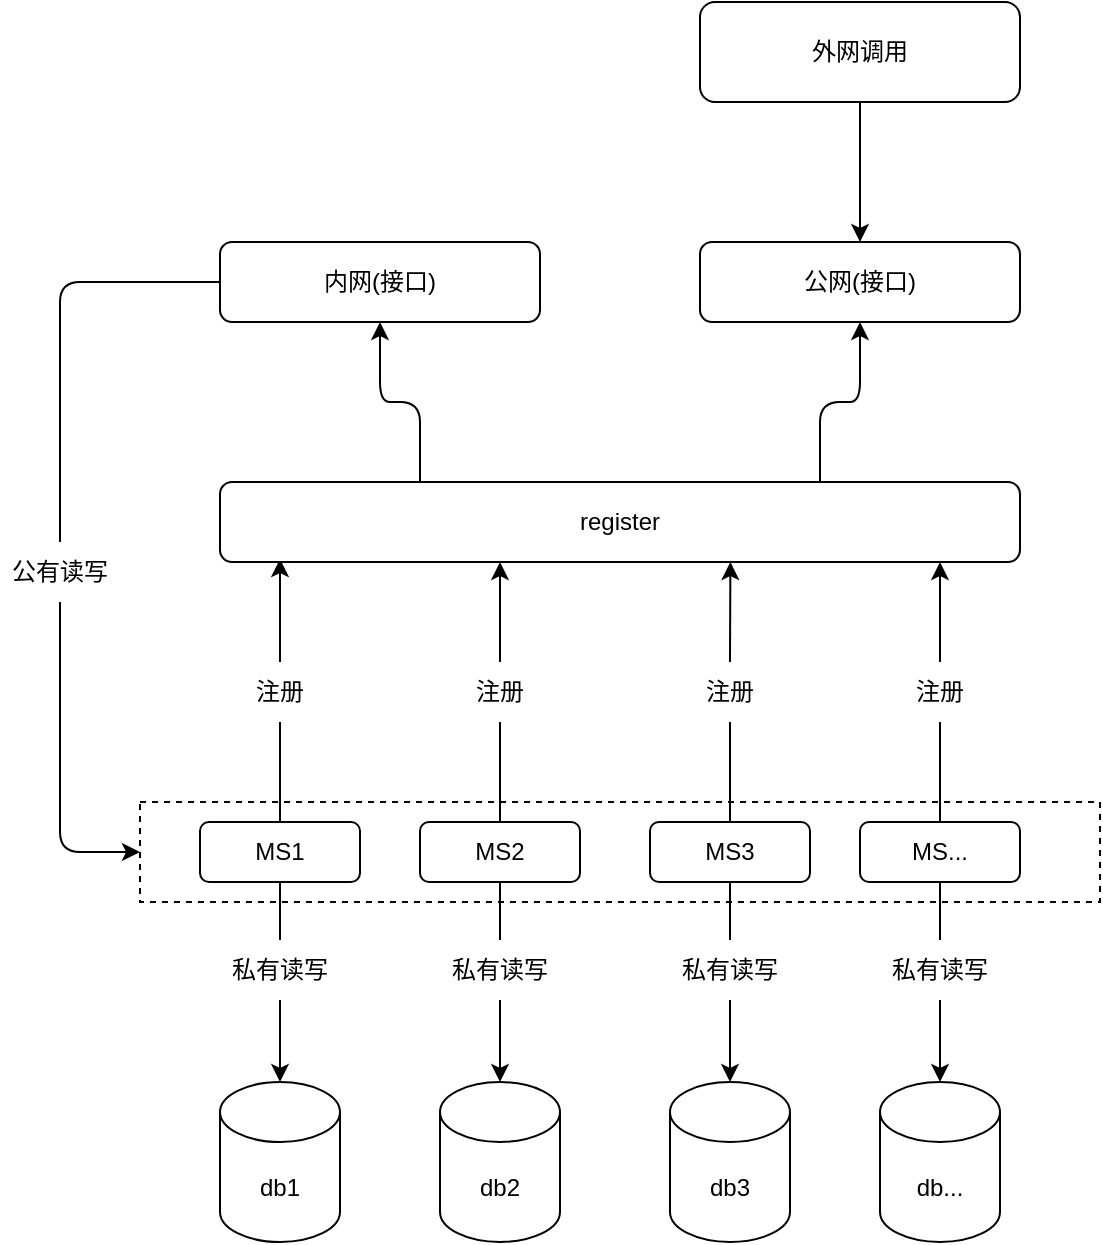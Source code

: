 <mxfile>
    <diagram id="FGK4dczpfwZHfQfqlGXs" name="第 1 页">
        <mxGraphModel dx="635" dy="1687" grid="1" gridSize="10" guides="1" tooltips="1" connect="1" arrows="1" fold="1" page="1" pageScale="1" pageWidth="827" pageHeight="1169" math="0" shadow="0">
            <root>
                <mxCell id="0"/>
                <mxCell id="1" parent="0"/>
                <mxCell id="14" style="edgeStyle=none;html=1;exitX=0.5;exitY=1;exitDx=0;exitDy=0;entryX=0.5;entryY=0;entryDx=0;entryDy=0;entryPerimeter=0;startArrow=none;startFill=0;" edge="1" parent="1" source="25" target="9">
                    <mxGeometry relative="1" as="geometry"/>
                </mxCell>
                <mxCell id="21" style="edgeStyle=none;html=1;exitX=0.5;exitY=0;exitDx=0;exitDy=0;entryX=0.075;entryY=0.963;entryDx=0;entryDy=0;entryPerimeter=0;startArrow=none;startFill=0;" edge="1" parent="1" source="33" target="6">
                    <mxGeometry relative="1" as="geometry"/>
                </mxCell>
                <mxCell id="2" value="MS1" style="rounded=1;whiteSpace=wrap;html=1;" vertex="1" parent="1">
                    <mxGeometry x="150" y="330" width="80" height="30" as="geometry"/>
                </mxCell>
                <mxCell id="47" style="edgeStyle=orthogonalEdgeStyle;html=1;exitX=0.25;exitY=0;exitDx=0;exitDy=0;entryX=0.5;entryY=1;entryDx=0;entryDy=0;startArrow=none;startFill=0;" edge="1" parent="1" source="6" target="44">
                    <mxGeometry relative="1" as="geometry"/>
                </mxCell>
                <mxCell id="48" style="edgeStyle=orthogonalEdgeStyle;html=1;exitX=0.75;exitY=0;exitDx=0;exitDy=0;entryX=0.5;entryY=1;entryDx=0;entryDy=0;startArrow=none;startFill=0;" edge="1" parent="1" source="6" target="46">
                    <mxGeometry relative="1" as="geometry"/>
                </mxCell>
                <mxCell id="6" value="register" style="rounded=1;whiteSpace=wrap;html=1;" vertex="1" parent="1">
                    <mxGeometry x="160" y="160" width="400" height="40" as="geometry"/>
                </mxCell>
                <mxCell id="9" value="db1" style="shape=cylinder3;whiteSpace=wrap;html=1;boundedLbl=1;backgroundOutline=1;size=15;" vertex="1" parent="1">
                    <mxGeometry x="160" y="460" width="60" height="80" as="geometry"/>
                </mxCell>
                <mxCell id="10" value="db2" style="shape=cylinder3;whiteSpace=wrap;html=1;boundedLbl=1;backgroundOutline=1;size=15;" vertex="1" parent="1">
                    <mxGeometry x="270" y="460" width="60" height="80" as="geometry"/>
                </mxCell>
                <mxCell id="11" value="db3" style="shape=cylinder3;whiteSpace=wrap;html=1;boundedLbl=1;backgroundOutline=1;size=15;" vertex="1" parent="1">
                    <mxGeometry x="385" y="460" width="60" height="80" as="geometry"/>
                </mxCell>
                <mxCell id="12" value="db..." style="shape=cylinder3;whiteSpace=wrap;html=1;boundedLbl=1;backgroundOutline=1;size=15;" vertex="1" parent="1">
                    <mxGeometry x="490" y="460" width="60" height="80" as="geometry"/>
                </mxCell>
                <mxCell id="18" style="edgeStyle=none;html=1;exitX=0.5;exitY=1;exitDx=0;exitDy=0;entryX=0.5;entryY=0;entryDx=0;entryDy=0;entryPerimeter=0;startArrow=none;startFill=0;" edge="1" parent="1" source="27" target="10">
                    <mxGeometry relative="1" as="geometry"/>
                </mxCell>
                <mxCell id="22" style="edgeStyle=none;html=1;exitX=0.5;exitY=0;exitDx=0;exitDy=0;startArrow=none;startFill=0;" edge="1" parent="1" source="37">
                    <mxGeometry relative="1" as="geometry">
                        <mxPoint x="300" y="200" as="targetPoint"/>
                    </mxGeometry>
                </mxCell>
                <mxCell id="15" value="MS2" style="rounded=1;whiteSpace=wrap;html=1;" vertex="1" parent="1">
                    <mxGeometry x="260" y="330" width="80" height="30" as="geometry"/>
                </mxCell>
                <mxCell id="19" style="edgeStyle=none;html=1;exitX=0.5;exitY=1;exitDx=0;exitDy=0;entryX=0.5;entryY=0;entryDx=0;entryDy=0;entryPerimeter=0;startArrow=none;startFill=0;" edge="1" parent="1" source="29" target="11">
                    <mxGeometry relative="1" as="geometry"/>
                </mxCell>
                <mxCell id="23" style="edgeStyle=none;html=1;exitX=0.5;exitY=0;exitDx=0;exitDy=0;entryX=0.638;entryY=1;entryDx=0;entryDy=0;entryPerimeter=0;startArrow=none;startFill=0;" edge="1" parent="1" source="39" target="6">
                    <mxGeometry relative="1" as="geometry"/>
                </mxCell>
                <mxCell id="16" value="MS3" style="rounded=1;whiteSpace=wrap;html=1;" vertex="1" parent="1">
                    <mxGeometry x="375" y="330" width="80" height="30" as="geometry"/>
                </mxCell>
                <mxCell id="20" style="edgeStyle=none;html=1;exitX=0.5;exitY=1;exitDx=0;exitDy=0;entryX=0.5;entryY=0;entryDx=0;entryDy=0;entryPerimeter=0;startArrow=none;startFill=0;" edge="1" parent="1" source="31" target="12">
                    <mxGeometry relative="1" as="geometry"/>
                </mxCell>
                <mxCell id="24" style="edgeStyle=none;html=1;exitX=0.5;exitY=0;exitDx=0;exitDy=0;startArrow=none;startFill=0;" edge="1" parent="1" source="42">
                    <mxGeometry relative="1" as="geometry">
                        <mxPoint x="520" y="200" as="targetPoint"/>
                    </mxGeometry>
                </mxCell>
                <mxCell id="17" value="MS..." style="rounded=1;whiteSpace=wrap;html=1;" vertex="1" parent="1">
                    <mxGeometry x="480" y="330" width="80" height="30" as="geometry"/>
                </mxCell>
                <mxCell id="25" value="私有读写" style="text;html=1;strokeColor=none;fillColor=none;align=center;verticalAlign=middle;whiteSpace=wrap;rounded=0;" vertex="1" parent="1">
                    <mxGeometry x="160" y="389" width="60" height="30" as="geometry"/>
                </mxCell>
                <mxCell id="26" value="" style="edgeStyle=none;html=1;exitX=0.5;exitY=1;exitDx=0;exitDy=0;entryX=0.5;entryY=0;entryDx=0;entryDy=0;entryPerimeter=0;startArrow=none;startFill=0;endArrow=none;" edge="1" parent="1" source="2" target="25">
                    <mxGeometry relative="1" as="geometry">
                        <mxPoint x="190" y="360" as="sourcePoint"/>
                        <mxPoint x="190" y="460" as="targetPoint"/>
                    </mxGeometry>
                </mxCell>
                <mxCell id="27" value="私有读写" style="text;html=1;strokeColor=none;fillColor=none;align=center;verticalAlign=middle;whiteSpace=wrap;rounded=0;" vertex="1" parent="1">
                    <mxGeometry x="270" y="389" width="60" height="30" as="geometry"/>
                </mxCell>
                <mxCell id="28" value="" style="edgeStyle=none;html=1;exitX=0.5;exitY=1;exitDx=0;exitDy=0;entryX=0.5;entryY=0;entryDx=0;entryDy=0;entryPerimeter=0;startArrow=none;startFill=0;endArrow=none;" edge="1" parent="1" source="15" target="27">
                    <mxGeometry relative="1" as="geometry">
                        <mxPoint x="300" y="360" as="sourcePoint"/>
                        <mxPoint x="300" y="460" as="targetPoint"/>
                    </mxGeometry>
                </mxCell>
                <mxCell id="29" value="私有读写" style="text;html=1;strokeColor=none;fillColor=none;align=center;verticalAlign=middle;whiteSpace=wrap;rounded=0;" vertex="1" parent="1">
                    <mxGeometry x="385" y="389" width="60" height="30" as="geometry"/>
                </mxCell>
                <mxCell id="30" value="" style="edgeStyle=none;html=1;exitX=0.5;exitY=1;exitDx=0;exitDy=0;entryX=0.5;entryY=0;entryDx=0;entryDy=0;entryPerimeter=0;startArrow=none;startFill=0;endArrow=none;" edge="1" parent="1" source="16" target="29">
                    <mxGeometry relative="1" as="geometry">
                        <mxPoint x="415" y="360" as="sourcePoint"/>
                        <mxPoint x="415" y="460" as="targetPoint"/>
                    </mxGeometry>
                </mxCell>
                <mxCell id="31" value="私有读写" style="text;html=1;strokeColor=none;fillColor=none;align=center;verticalAlign=middle;whiteSpace=wrap;rounded=0;" vertex="1" parent="1">
                    <mxGeometry x="490" y="389" width="60" height="30" as="geometry"/>
                </mxCell>
                <mxCell id="32" value="" style="edgeStyle=none;html=1;exitX=0.5;exitY=1;exitDx=0;exitDy=0;entryX=0.5;entryY=0;entryDx=0;entryDy=0;entryPerimeter=0;startArrow=none;startFill=0;endArrow=none;" edge="1" parent="1" source="17" target="31">
                    <mxGeometry relative="1" as="geometry">
                        <mxPoint x="520" y="360" as="sourcePoint"/>
                        <mxPoint x="520" y="460" as="targetPoint"/>
                    </mxGeometry>
                </mxCell>
                <mxCell id="33" value="注册" style="text;html=1;strokeColor=none;fillColor=none;align=center;verticalAlign=middle;whiteSpace=wrap;rounded=0;" vertex="1" parent="1">
                    <mxGeometry x="160" y="250" width="60" height="30" as="geometry"/>
                </mxCell>
                <mxCell id="36" value="" style="edgeStyle=none;html=1;exitX=0.5;exitY=0;exitDx=0;exitDy=0;entryX=0.5;entryY=1;entryDx=0;entryDy=0;startArrow=none;startFill=0;endArrow=none;" edge="1" parent="1" source="2" target="33">
                    <mxGeometry relative="1" as="geometry">
                        <mxPoint x="190" y="330" as="sourcePoint"/>
                        <mxPoint x="190" y="198.52" as="targetPoint"/>
                    </mxGeometry>
                </mxCell>
                <mxCell id="37" value="注册" style="text;html=1;strokeColor=none;fillColor=none;align=center;verticalAlign=middle;whiteSpace=wrap;rounded=0;" vertex="1" parent="1">
                    <mxGeometry x="270" y="250" width="60" height="30" as="geometry"/>
                </mxCell>
                <mxCell id="38" value="" style="edgeStyle=none;html=1;exitX=0.5;exitY=0;exitDx=0;exitDy=0;startArrow=none;startFill=0;endArrow=none;" edge="1" parent="1" source="15" target="37">
                    <mxGeometry relative="1" as="geometry">
                        <mxPoint x="300" y="330" as="sourcePoint"/>
                        <mxPoint x="300" y="200" as="targetPoint"/>
                    </mxGeometry>
                </mxCell>
                <mxCell id="39" value="注册" style="text;html=1;strokeColor=none;fillColor=none;align=center;verticalAlign=middle;whiteSpace=wrap;rounded=0;" vertex="1" parent="1">
                    <mxGeometry x="385" y="250" width="60" height="30" as="geometry"/>
                </mxCell>
                <mxCell id="40" value="" style="edgeStyle=none;html=1;exitX=0.5;exitY=0;exitDx=0;exitDy=0;entryX=0.5;entryY=1;entryDx=0;entryDy=0;startArrow=none;startFill=0;endArrow=none;" edge="1" parent="1" source="16" target="39">
                    <mxGeometry relative="1" as="geometry">
                        <mxPoint x="415" y="330" as="sourcePoint"/>
                        <mxPoint x="415.2" y="200" as="targetPoint"/>
                    </mxGeometry>
                </mxCell>
                <mxCell id="42" value="注册" style="text;html=1;strokeColor=none;fillColor=none;align=center;verticalAlign=middle;whiteSpace=wrap;rounded=0;" vertex="1" parent="1">
                    <mxGeometry x="490" y="250" width="60" height="30" as="geometry"/>
                </mxCell>
                <mxCell id="43" value="" style="edgeStyle=none;html=1;exitX=0.5;exitY=0;exitDx=0;exitDy=0;startArrow=none;startFill=0;endArrow=none;" edge="1" parent="1" source="17" target="42">
                    <mxGeometry relative="1" as="geometry">
                        <mxPoint x="520" y="330" as="sourcePoint"/>
                        <mxPoint x="520" y="200" as="targetPoint"/>
                    </mxGeometry>
                </mxCell>
                <mxCell id="50" style="edgeStyle=orthogonalEdgeStyle;html=1;exitX=0.5;exitY=1;exitDx=0;exitDy=0;entryX=0;entryY=0.5;entryDx=0;entryDy=0;startArrow=none;startFill=0;" edge="1" parent="1" source="51" target="49">
                    <mxGeometry relative="1" as="geometry">
                        <Array as="points">
                            <mxPoint x="80" y="345"/>
                        </Array>
                    </mxGeometry>
                </mxCell>
                <mxCell id="44" value="内网(接口)" style="rounded=1;whiteSpace=wrap;html=1;" vertex="1" parent="1">
                    <mxGeometry x="160" y="40" width="160" height="40" as="geometry"/>
                </mxCell>
                <mxCell id="46" value="公网(接口)" style="rounded=1;whiteSpace=wrap;html=1;" vertex="1" parent="1">
                    <mxGeometry x="400" y="40" width="160" height="40" as="geometry"/>
                </mxCell>
                <mxCell id="49" value="" style="rounded=0;whiteSpace=wrap;html=1;fillColor=none;dashed=1;" vertex="1" parent="1">
                    <mxGeometry x="120" y="320" width="480" height="50" as="geometry"/>
                </mxCell>
                <mxCell id="51" value="公有读写" style="text;html=1;strokeColor=none;fillColor=none;align=center;verticalAlign=middle;whiteSpace=wrap;rounded=0;dashed=1;" vertex="1" parent="1">
                    <mxGeometry x="50" y="190" width="60" height="30" as="geometry"/>
                </mxCell>
                <mxCell id="54" value="" style="edgeStyle=orthogonalEdgeStyle;html=1;exitX=0;exitY=0.5;exitDx=0;exitDy=0;startArrow=none;startFill=0;endArrow=none;entryX=0.5;entryY=0;entryDx=0;entryDy=0;" edge="1" parent="1" source="44" target="51">
                    <mxGeometry relative="1" as="geometry">
                        <mxPoint x="160" y="60" as="sourcePoint"/>
                        <mxPoint x="60" y="170" as="targetPoint"/>
                        <Array as="points">
                            <mxPoint x="80" y="60"/>
                        </Array>
                    </mxGeometry>
                </mxCell>
                <mxCell id="56" style="edgeStyle=orthogonalEdgeStyle;html=1;exitX=0.5;exitY=1;exitDx=0;exitDy=0;entryX=0.5;entryY=0;entryDx=0;entryDy=0;startArrow=none;startFill=0;" edge="1" parent="1" source="55" target="46">
                    <mxGeometry relative="1" as="geometry"/>
                </mxCell>
                <mxCell id="55" value="外网调用" style="rounded=1;whiteSpace=wrap;html=1;fillColor=default;" vertex="1" parent="1">
                    <mxGeometry x="400" y="-80" width="160" height="50" as="geometry"/>
                </mxCell>
            </root>
        </mxGraphModel>
    </diagram>
</mxfile>